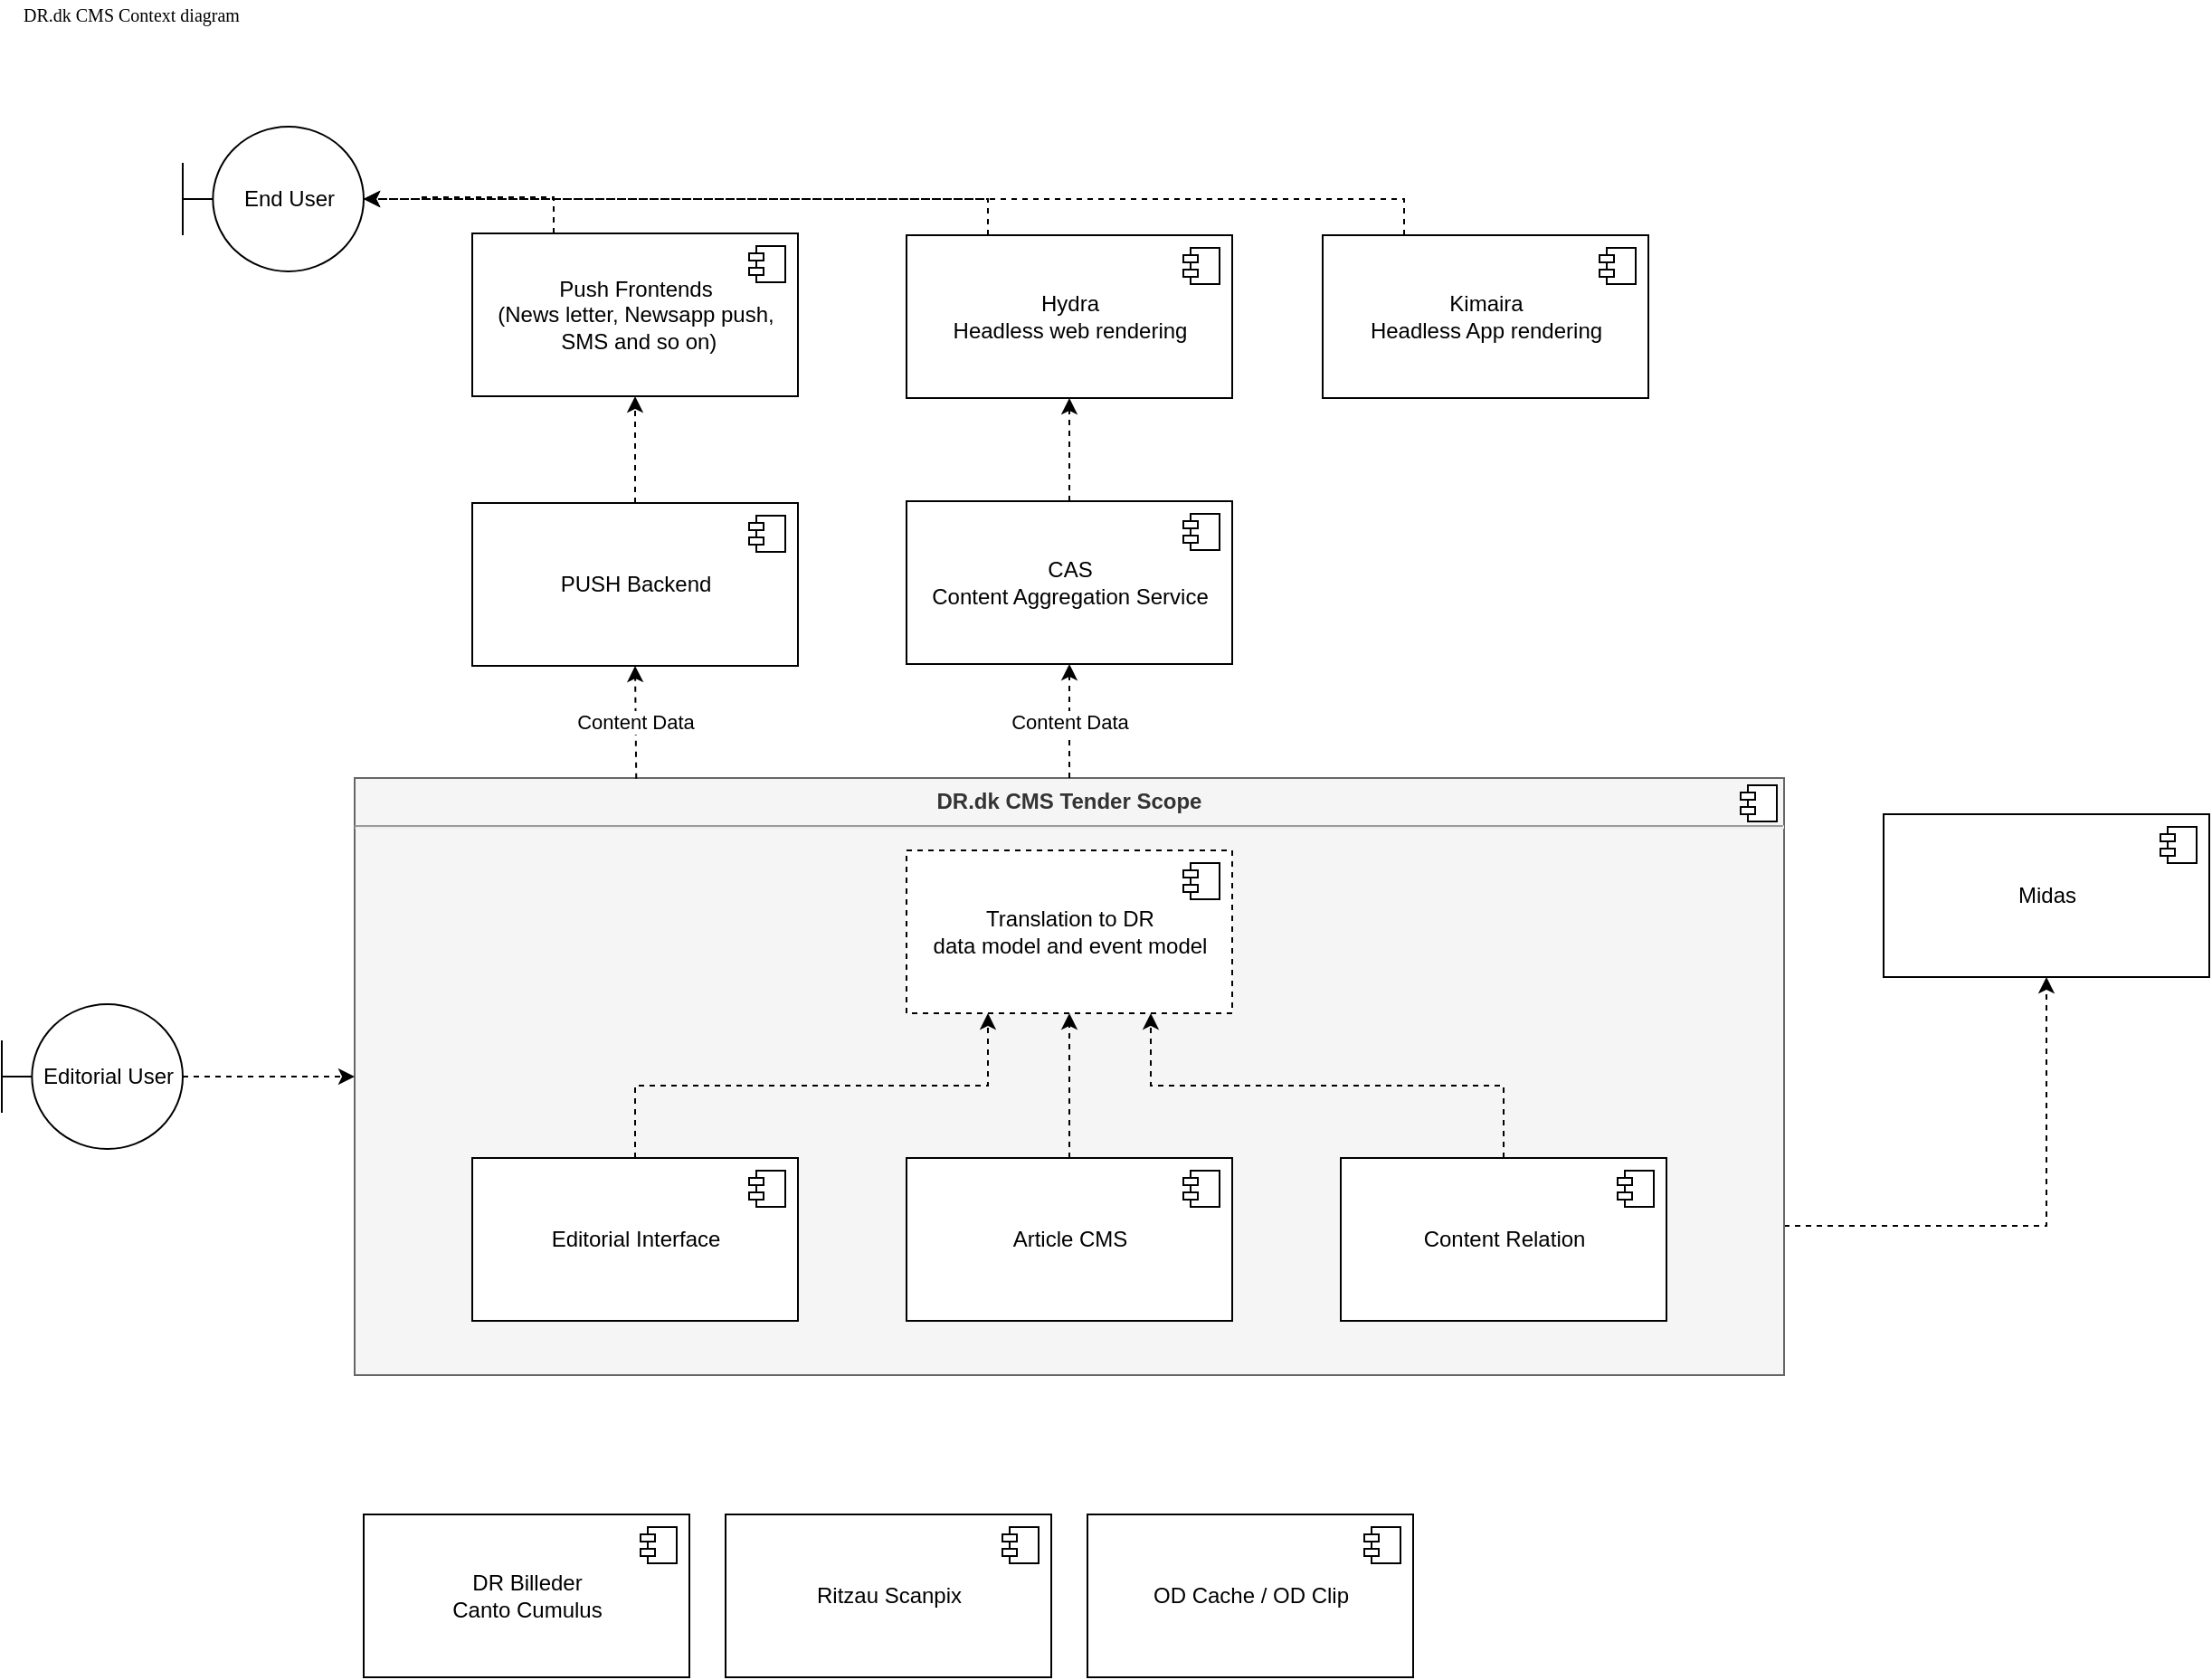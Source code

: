 <mxfile version="17.4.0" type="github">
  <diagram name="Page-1" id="b5b7bab2-c9e2-2cf4-8b2a-24fd1a2a6d21">
    <mxGraphModel dx="1778" dy="921" grid="1" gridSize="10" guides="1" tooltips="1" connect="1" arrows="1" fold="1" page="1" pageScale="1" pageWidth="827" pageHeight="1169" background="none" math="0" shadow="0">
      <root>
        <mxCell id="0" />
        <mxCell id="1" parent="0" />
        <mxCell id="6e0c8c40b5770093-58" style="rounded=0;html=1;dashed=1;labelBackgroundColor=none;startFill=0;endArrow=open;endFill=0;endSize=10;fontFamily=Verdana;fontSize=10;entryX=0.592;entryY=0.2;entryPerimeter=0;edgeStyle=elbowEdgeStyle;" parent="1" target="6e0c8c40b5770093-11" edge="1">
          <mxGeometry relative="1" as="geometry">
            <mxPoint x="527" y="244.5" as="sourcePoint" />
          </mxGeometry>
        </mxCell>
        <mxCell id="4k3_10itk6TQqzx8U7jZ-51" style="edgeStyle=orthogonalEdgeStyle;rounded=0;orthogonalLoop=1;jettySize=auto;html=1;exitX=1;exitY=0.75;exitDx=0;exitDy=0;entryX=0.5;entryY=1;entryDx=0;entryDy=0;dashed=1;" edge="1" parent="1" source="4k3_10itk6TQqzx8U7jZ-1" target="4k3_10itk6TQqzx8U7jZ-14">
          <mxGeometry relative="1" as="geometry" />
        </mxCell>
        <mxCell id="4k3_10itk6TQqzx8U7jZ-1" value="&lt;p style=&quot;margin: 0px ; margin-top: 6px ; text-align: center&quot;&gt;&lt;b&gt;DR.dk CMS Tender Scope&lt;/b&gt;&lt;/p&gt;&lt;hr&gt;&lt;p style=&quot;margin: 0px ; margin-left: 8px&quot;&gt;&lt;br&gt;&lt;/p&gt;" style="align=left;overflow=fill;html=1;dropTarget=0;fillColor=#f5f5f5;fontColor=#333333;strokeColor=#666666;" vertex="1" parent="1">
          <mxGeometry x="435" y="500" width="790" height="330" as="geometry" />
        </mxCell>
        <mxCell id="4k3_10itk6TQqzx8U7jZ-2" value="" style="shape=component;jettyWidth=8;jettyHeight=4;" vertex="1" parent="4k3_10itk6TQqzx8U7jZ-1">
          <mxGeometry x="1" width="20" height="20" relative="1" as="geometry">
            <mxPoint x="-24" y="4" as="offset" />
          </mxGeometry>
        </mxCell>
        <mxCell id="4k3_10itk6TQqzx8U7jZ-36" style="edgeStyle=orthogonalEdgeStyle;rounded=0;orthogonalLoop=1;jettySize=auto;html=1;exitX=0.5;exitY=0;exitDx=0;exitDy=0;entryX=0.75;entryY=1;entryDx=0;entryDy=0;dashed=1;" edge="1" parent="1" source="4k3_10itk6TQqzx8U7jZ-3" target="4k3_10itk6TQqzx8U7jZ-24">
          <mxGeometry relative="1" as="geometry" />
        </mxCell>
        <mxCell id="4k3_10itk6TQqzx8U7jZ-3" value="Content Relation" style="html=1;dropTarget=0;" vertex="1" parent="1">
          <mxGeometry x="980" y="710" width="180" height="90" as="geometry" />
        </mxCell>
        <mxCell id="4k3_10itk6TQqzx8U7jZ-4" value="" style="shape=module;jettyWidth=8;jettyHeight=4;" vertex="1" parent="4k3_10itk6TQqzx8U7jZ-3">
          <mxGeometry x="1" width="20" height="20" relative="1" as="geometry">
            <mxPoint x="-27" y="7" as="offset" />
          </mxGeometry>
        </mxCell>
        <mxCell id="4k3_10itk6TQqzx8U7jZ-39" style="edgeStyle=orthogonalEdgeStyle;rounded=0;orthogonalLoop=1;jettySize=auto;html=1;exitX=0.5;exitY=0;exitDx=0;exitDy=0;entryX=0.5;entryY=1;entryDx=0;entryDy=0;dashed=1;" edge="1" parent="1" source="4k3_10itk6TQqzx8U7jZ-6" target="4k3_10itk6TQqzx8U7jZ-17">
          <mxGeometry relative="1" as="geometry" />
        </mxCell>
        <mxCell id="4k3_10itk6TQqzx8U7jZ-6" value="CAS&lt;br&gt;Content Aggregation Service" style="html=1;dropTarget=0;" vertex="1" parent="1">
          <mxGeometry x="740" y="347" width="180" height="90" as="geometry" />
        </mxCell>
        <mxCell id="4k3_10itk6TQqzx8U7jZ-7" value="" style="shape=module;jettyWidth=8;jettyHeight=4;" vertex="1" parent="4k3_10itk6TQqzx8U7jZ-6">
          <mxGeometry x="1" width="20" height="20" relative="1" as="geometry">
            <mxPoint x="-27" y="7" as="offset" />
          </mxGeometry>
        </mxCell>
        <mxCell id="4k3_10itk6TQqzx8U7jZ-8" value="DR Billeder&lt;br&gt;Canto Cumulus" style="html=1;dropTarget=0;" vertex="1" parent="1">
          <mxGeometry x="440" y="907" width="180" height="90" as="geometry" />
        </mxCell>
        <mxCell id="4k3_10itk6TQqzx8U7jZ-9" value="" style="shape=module;jettyWidth=8;jettyHeight=4;" vertex="1" parent="4k3_10itk6TQqzx8U7jZ-8">
          <mxGeometry x="1" width="20" height="20" relative="1" as="geometry">
            <mxPoint x="-27" y="7" as="offset" />
          </mxGeometry>
        </mxCell>
        <mxCell id="4k3_10itk6TQqzx8U7jZ-10" value="Ritzau Scanpix" style="html=1;dropTarget=0;" vertex="1" parent="1">
          <mxGeometry x="640" y="907" width="180" height="90" as="geometry" />
        </mxCell>
        <mxCell id="4k3_10itk6TQqzx8U7jZ-11" value="" style="shape=module;jettyWidth=8;jettyHeight=4;" vertex="1" parent="4k3_10itk6TQqzx8U7jZ-10">
          <mxGeometry x="1" width="20" height="20" relative="1" as="geometry">
            <mxPoint x="-27" y="7" as="offset" />
          </mxGeometry>
        </mxCell>
        <mxCell id="4k3_10itk6TQqzx8U7jZ-12" value="OD Cache / OD Clip" style="html=1;dropTarget=0;" vertex="1" parent="1">
          <mxGeometry x="840" y="907" width="180" height="90" as="geometry" />
        </mxCell>
        <mxCell id="4k3_10itk6TQqzx8U7jZ-13" value="" style="shape=module;jettyWidth=8;jettyHeight=4;" vertex="1" parent="4k3_10itk6TQqzx8U7jZ-12">
          <mxGeometry x="1" width="20" height="20" relative="1" as="geometry">
            <mxPoint x="-27" y="7" as="offset" />
          </mxGeometry>
        </mxCell>
        <mxCell id="4k3_10itk6TQqzx8U7jZ-14" value="Midas" style="html=1;dropTarget=0;" vertex="1" parent="1">
          <mxGeometry x="1280" y="520" width="180" height="90" as="geometry" />
        </mxCell>
        <mxCell id="4k3_10itk6TQqzx8U7jZ-15" value="" style="shape=module;jettyWidth=8;jettyHeight=4;" vertex="1" parent="4k3_10itk6TQqzx8U7jZ-14">
          <mxGeometry x="1" width="20" height="20" relative="1" as="geometry">
            <mxPoint x="-27" y="7" as="offset" />
          </mxGeometry>
        </mxCell>
        <mxCell id="4k3_10itk6TQqzx8U7jZ-37" style="edgeStyle=orthogonalEdgeStyle;rounded=0;orthogonalLoop=1;jettySize=auto;html=1;entryX=0;entryY=0.5;entryDx=0;entryDy=0;dashed=1;" edge="1" parent="1" source="4k3_10itk6TQqzx8U7jZ-16" target="4k3_10itk6TQqzx8U7jZ-1">
          <mxGeometry relative="1" as="geometry" />
        </mxCell>
        <mxCell id="4k3_10itk6TQqzx8U7jZ-16" value="Editorial User" style="shape=umlBoundary;whiteSpace=wrap;html=1;" vertex="1" parent="1">
          <mxGeometry x="240" y="625" width="100" height="80" as="geometry" />
        </mxCell>
        <mxCell id="4k3_10itk6TQqzx8U7jZ-44" style="edgeStyle=orthogonalEdgeStyle;rounded=0;orthogonalLoop=1;jettySize=auto;html=1;exitX=0.25;exitY=0;exitDx=0;exitDy=0;dashed=1;" edge="1" parent="1" source="4k3_10itk6TQqzx8U7jZ-17" target="4k3_10itk6TQqzx8U7jZ-19">
          <mxGeometry relative="1" as="geometry" />
        </mxCell>
        <mxCell id="4k3_10itk6TQqzx8U7jZ-17" value="Hydra&lt;br&gt;Headless web rendering" style="html=1;dropTarget=0;" vertex="1" parent="1">
          <mxGeometry x="740" y="200" width="180" height="90" as="geometry" />
        </mxCell>
        <mxCell id="4k3_10itk6TQqzx8U7jZ-18" value="" style="shape=module;jettyWidth=8;jettyHeight=4;" vertex="1" parent="4k3_10itk6TQqzx8U7jZ-17">
          <mxGeometry x="1" width="20" height="20" relative="1" as="geometry">
            <mxPoint x="-27" y="7" as="offset" />
          </mxGeometry>
        </mxCell>
        <mxCell id="4k3_10itk6TQqzx8U7jZ-19" value="End User" style="shape=umlBoundary;whiteSpace=wrap;html=1;" vertex="1" parent="1">
          <mxGeometry x="340" y="140" width="100" height="80" as="geometry" />
        </mxCell>
        <mxCell id="4k3_10itk6TQqzx8U7jZ-35" style="edgeStyle=orthogonalEdgeStyle;rounded=0;orthogonalLoop=1;jettySize=auto;html=1;exitX=0.5;exitY=0;exitDx=0;exitDy=0;entryX=0.5;entryY=1;entryDx=0;entryDy=0;dashed=1;" edge="1" parent="1" source="4k3_10itk6TQqzx8U7jZ-20" target="4k3_10itk6TQqzx8U7jZ-24">
          <mxGeometry relative="1" as="geometry" />
        </mxCell>
        <mxCell id="4k3_10itk6TQqzx8U7jZ-20" value="Article CMS" style="html=1;dropTarget=0;" vertex="1" parent="1">
          <mxGeometry x="740" y="710" width="180" height="90" as="geometry" />
        </mxCell>
        <mxCell id="4k3_10itk6TQqzx8U7jZ-21" value="" style="shape=module;jettyWidth=8;jettyHeight=4;" vertex="1" parent="4k3_10itk6TQqzx8U7jZ-20">
          <mxGeometry x="1" width="20" height="20" relative="1" as="geometry">
            <mxPoint x="-27" y="7" as="offset" />
          </mxGeometry>
        </mxCell>
        <mxCell id="4k3_10itk6TQqzx8U7jZ-34" style="edgeStyle=orthogonalEdgeStyle;rounded=0;orthogonalLoop=1;jettySize=auto;html=1;exitX=0.5;exitY=0;exitDx=0;exitDy=0;entryX=0.25;entryY=1;entryDx=0;entryDy=0;dashed=1;" edge="1" parent="1" source="4k3_10itk6TQqzx8U7jZ-22" target="4k3_10itk6TQqzx8U7jZ-24">
          <mxGeometry relative="1" as="geometry" />
        </mxCell>
        <mxCell id="4k3_10itk6TQqzx8U7jZ-22" value="Editorial Interface" style="html=1;dropTarget=0;" vertex="1" parent="1">
          <mxGeometry x="500" y="710" width="180" height="90" as="geometry" />
        </mxCell>
        <mxCell id="4k3_10itk6TQqzx8U7jZ-23" value="" style="shape=module;jettyWidth=8;jettyHeight=4;" vertex="1" parent="4k3_10itk6TQqzx8U7jZ-22">
          <mxGeometry x="1" width="20" height="20" relative="1" as="geometry">
            <mxPoint x="-27" y="7" as="offset" />
          </mxGeometry>
        </mxCell>
        <mxCell id="4k3_10itk6TQqzx8U7jZ-24" value="Translation to DR &lt;br&gt;data model and event model" style="html=1;dropTarget=0;dashed=1;" vertex="1" parent="1">
          <mxGeometry x="740" y="540" width="180" height="90" as="geometry" />
        </mxCell>
        <mxCell id="4k3_10itk6TQqzx8U7jZ-25" value="" style="shape=module;jettyWidth=8;jettyHeight=4;" vertex="1" parent="4k3_10itk6TQqzx8U7jZ-24">
          <mxGeometry x="1" width="20" height="20" relative="1" as="geometry">
            <mxPoint x="-27" y="7" as="offset" />
          </mxGeometry>
        </mxCell>
        <mxCell id="4k3_10itk6TQqzx8U7jZ-26" value="Content Data" style="endArrow=classic;html=1;rounded=0;exitX=0.5;exitY=0;exitDx=0;exitDy=0;entryX=0.5;entryY=1;entryDx=0;entryDy=0;dashed=1;" edge="1" parent="1" source="4k3_10itk6TQqzx8U7jZ-1" target="4k3_10itk6TQqzx8U7jZ-6">
          <mxGeometry width="50" height="50" relative="1" as="geometry">
            <mxPoint x="910" y="630" as="sourcePoint" />
            <mxPoint x="960" y="580" as="targetPoint" />
          </mxGeometry>
        </mxCell>
        <mxCell id="4k3_10itk6TQqzx8U7jZ-38" style="edgeStyle=orthogonalEdgeStyle;rounded=0;orthogonalLoop=1;jettySize=auto;html=1;exitX=0.5;exitY=0;exitDx=0;exitDy=0;entryX=0.5;entryY=1;entryDx=0;entryDy=0;dashed=1;" edge="1" parent="1" source="4k3_10itk6TQqzx8U7jZ-27" target="4k3_10itk6TQqzx8U7jZ-32">
          <mxGeometry relative="1" as="geometry" />
        </mxCell>
        <mxCell id="4k3_10itk6TQqzx8U7jZ-27" value="PUSH Backend" style="html=1;dropTarget=0;" vertex="1" parent="1">
          <mxGeometry x="500" y="348" width="180" height="90" as="geometry" />
        </mxCell>
        <mxCell id="4k3_10itk6TQqzx8U7jZ-28" value="" style="shape=module;jettyWidth=8;jettyHeight=4;" vertex="1" parent="4k3_10itk6TQqzx8U7jZ-27">
          <mxGeometry x="1" width="20" height="20" relative="1" as="geometry">
            <mxPoint x="-27" y="7" as="offset" />
          </mxGeometry>
        </mxCell>
        <mxCell id="4k3_10itk6TQqzx8U7jZ-29" value="Content Data" style="endArrow=classic;html=1;rounded=0;exitX=0.197;exitY=0.001;exitDx=0;exitDy=0;entryX=0.5;entryY=1;entryDx=0;entryDy=0;dashed=1;exitPerimeter=0;" edge="1" parent="1" source="4k3_10itk6TQqzx8U7jZ-1" target="4k3_10itk6TQqzx8U7jZ-27">
          <mxGeometry width="50" height="50" relative="1" as="geometry">
            <mxPoint x="840" y="510.0" as="sourcePoint" />
            <mxPoint x="840" y="430.0" as="targetPoint" />
          </mxGeometry>
        </mxCell>
        <mxCell id="4k3_10itk6TQqzx8U7jZ-45" style="edgeStyle=orthogonalEdgeStyle;rounded=0;orthogonalLoop=1;jettySize=auto;html=1;exitX=0.25;exitY=0;exitDx=0;exitDy=0;dashed=1;" edge="1" parent="1" source="4k3_10itk6TQqzx8U7jZ-30" target="4k3_10itk6TQqzx8U7jZ-19">
          <mxGeometry relative="1" as="geometry" />
        </mxCell>
        <mxCell id="4k3_10itk6TQqzx8U7jZ-30" value="Kimaira&lt;br&gt;Headless App rendering" style="html=1;dropTarget=0;" vertex="1" parent="1">
          <mxGeometry x="970" y="200" width="180" height="90" as="geometry" />
        </mxCell>
        <mxCell id="4k3_10itk6TQqzx8U7jZ-31" value="" style="shape=module;jettyWidth=8;jettyHeight=4;" vertex="1" parent="4k3_10itk6TQqzx8U7jZ-30">
          <mxGeometry x="1" width="20" height="20" relative="1" as="geometry">
            <mxPoint x="-27" y="7" as="offset" />
          </mxGeometry>
        </mxCell>
        <mxCell id="4k3_10itk6TQqzx8U7jZ-48" style="edgeStyle=orthogonalEdgeStyle;rounded=0;orthogonalLoop=1;jettySize=auto;html=1;exitX=0.25;exitY=0;exitDx=0;exitDy=0;dashed=1;" edge="1" parent="1" source="4k3_10itk6TQqzx8U7jZ-32" target="4k3_10itk6TQqzx8U7jZ-19">
          <mxGeometry relative="1" as="geometry" />
        </mxCell>
        <mxCell id="4k3_10itk6TQqzx8U7jZ-32" value="Push Frontends&lt;br&gt;(News letter, Newsapp push,&lt;br&gt;&amp;nbsp;SMS and so on)" style="html=1;dropTarget=0;" vertex="1" parent="1">
          <mxGeometry x="500" y="199" width="180" height="90" as="geometry" />
        </mxCell>
        <mxCell id="4k3_10itk6TQqzx8U7jZ-33" value="" style="shape=module;jettyWidth=8;jettyHeight=4;" vertex="1" parent="4k3_10itk6TQqzx8U7jZ-32">
          <mxGeometry x="1" width="20" height="20" relative="1" as="geometry">
            <mxPoint x="-27" y="7" as="offset" />
          </mxGeometry>
        </mxCell>
        <mxCell id="6e0c8c40b5770093-73" value="DR.dk CMS Context diagram" style="text;html=1;align=left;verticalAlign=top;spacingTop=-4;fontSize=10;fontFamily=Verdana" parent="1" vertex="1">
          <mxGeometry x="250" y="70" width="130" height="20" as="geometry" />
        </mxCell>
      </root>
    </mxGraphModel>
  </diagram>
</mxfile>

